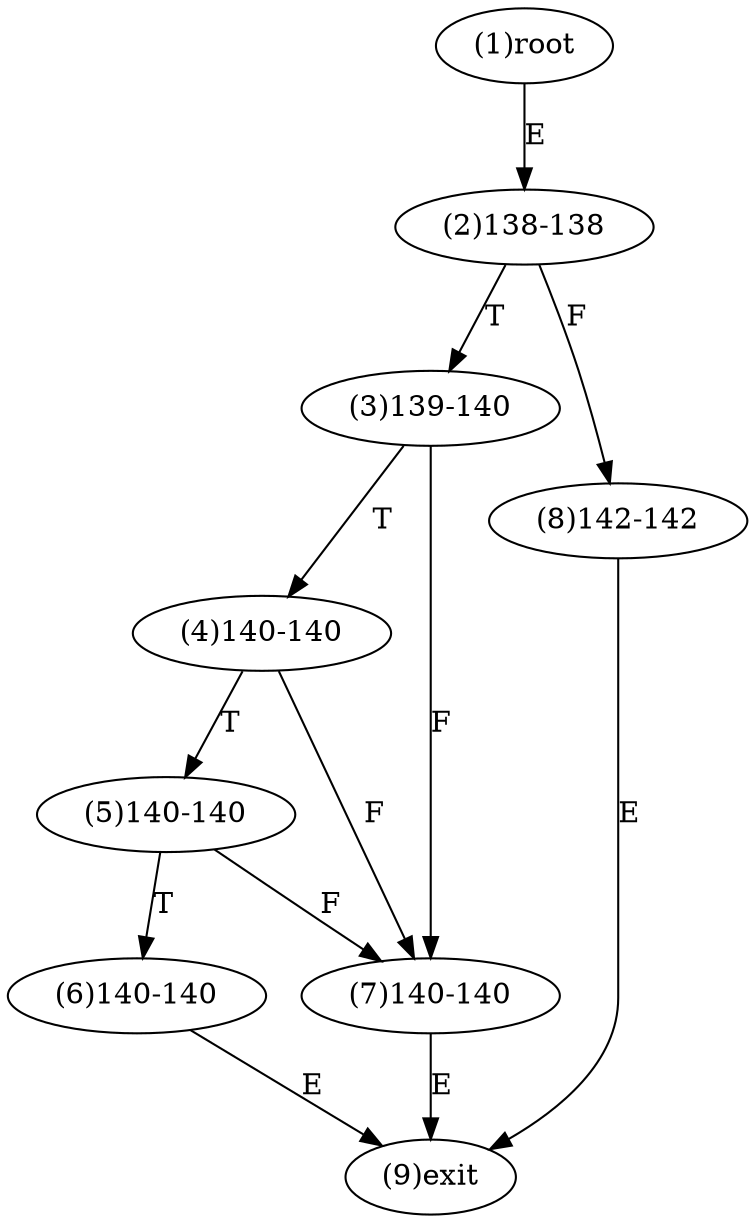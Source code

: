 digraph "" { 
1[ label="(1)root"];
2[ label="(2)138-138"];
3[ label="(3)139-140"];
4[ label="(4)140-140"];
5[ label="(5)140-140"];
6[ label="(6)140-140"];
7[ label="(7)140-140"];
8[ label="(8)142-142"];
9[ label="(9)exit"];
1->2[ label="E"];
2->8[ label="F"];
2->3[ label="T"];
3->7[ label="F"];
3->4[ label="T"];
4->7[ label="F"];
4->5[ label="T"];
5->7[ label="F"];
5->6[ label="T"];
6->9[ label="E"];
7->9[ label="E"];
8->9[ label="E"];
}